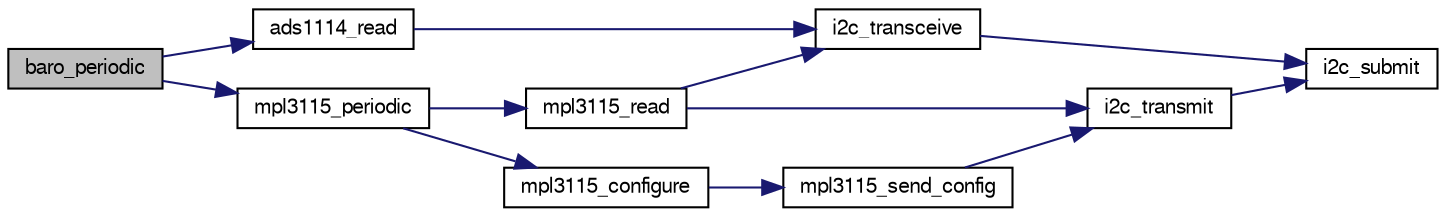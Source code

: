 digraph "baro_periodic"
{
  edge [fontname="FreeSans",fontsize="10",labelfontname="FreeSans",labelfontsize="10"];
  node [fontname="FreeSans",fontsize="10",shape=record];
  rankdir="LR";
  Node1 [label="baro_periodic",height=0.2,width=0.4,color="black", fillcolor="grey75", style="filled", fontcolor="black"];
  Node1 -> Node2 [color="midnightblue",fontsize="10",style="solid",fontname="FreeSans"];
  Node2 [label="ads1114_read",height=0.2,width=0.4,color="black", fillcolor="white", style="filled",URL="$ads1114_8c.html#a4ba628257d14fc3773ddfc484a18e199"];
  Node2 -> Node3 [color="midnightblue",fontsize="10",style="solid",fontname="FreeSans"];
  Node3 [label="i2c_transceive",height=0.2,width=0.4,color="black", fillcolor="white", style="filled",URL="$group__i2c.html#gafb731922c9fb73255aa4cc11e34bfbd6",tooltip="Submit a write/read transaction. "];
  Node3 -> Node4 [color="midnightblue",fontsize="10",style="solid",fontname="FreeSans"];
  Node4 [label="i2c_submit",height=0.2,width=0.4,color="black", fillcolor="white", style="filled",URL="$group__i2c.html#ga4eed48e542a9c71b93372f5a38d7e367",tooltip="Submit a I2C transaction. "];
  Node1 -> Node5 [color="midnightblue",fontsize="10",style="solid",fontname="FreeSans"];
  Node5 [label="mpl3115_periodic",height=0.2,width=0.4,color="black", fillcolor="white", style="filled",URL="$mpl3115_8c.html#a82e215609eadefc64ac7198d2a1db1b6"];
  Node5 -> Node6 [color="midnightblue",fontsize="10",style="solid",fontname="FreeSans"];
  Node6 [label="mpl3115_read",height=0.2,width=0.4,color="black", fillcolor="white", style="filled",URL="$mpl3115_8c.html#a21b5d8a3190ba276c719f13436904935"];
  Node6 -> Node3 [color="midnightblue",fontsize="10",style="solid",fontname="FreeSans"];
  Node6 -> Node7 [color="midnightblue",fontsize="10",style="solid",fontname="FreeSans"];
  Node7 [label="i2c_transmit",height=0.2,width=0.4,color="black", fillcolor="white", style="filled",URL="$group__i2c.html#ga54405aa058f14a143b8b1b5380015927",tooltip="Submit a write only transaction. "];
  Node7 -> Node4 [color="midnightblue",fontsize="10",style="solid",fontname="FreeSans"];
  Node5 -> Node8 [color="midnightblue",fontsize="10",style="solid",fontname="FreeSans"];
  Node8 [label="mpl3115_configure",height=0.2,width=0.4,color="black", fillcolor="white", style="filled",URL="$mpl3115_8c.html#a9ada79887b547d1129b0f5747cb58b2c"];
  Node8 -> Node9 [color="midnightblue",fontsize="10",style="solid",fontname="FreeSans"];
  Node9 [label="mpl3115_send_config",height=0.2,width=0.4,color="black", fillcolor="white", style="filled",URL="$mpl3115_8c.html#a80658dd7fabf4e646e9de5c1547d85aa"];
  Node9 -> Node7 [color="midnightblue",fontsize="10",style="solid",fontname="FreeSans"];
}
